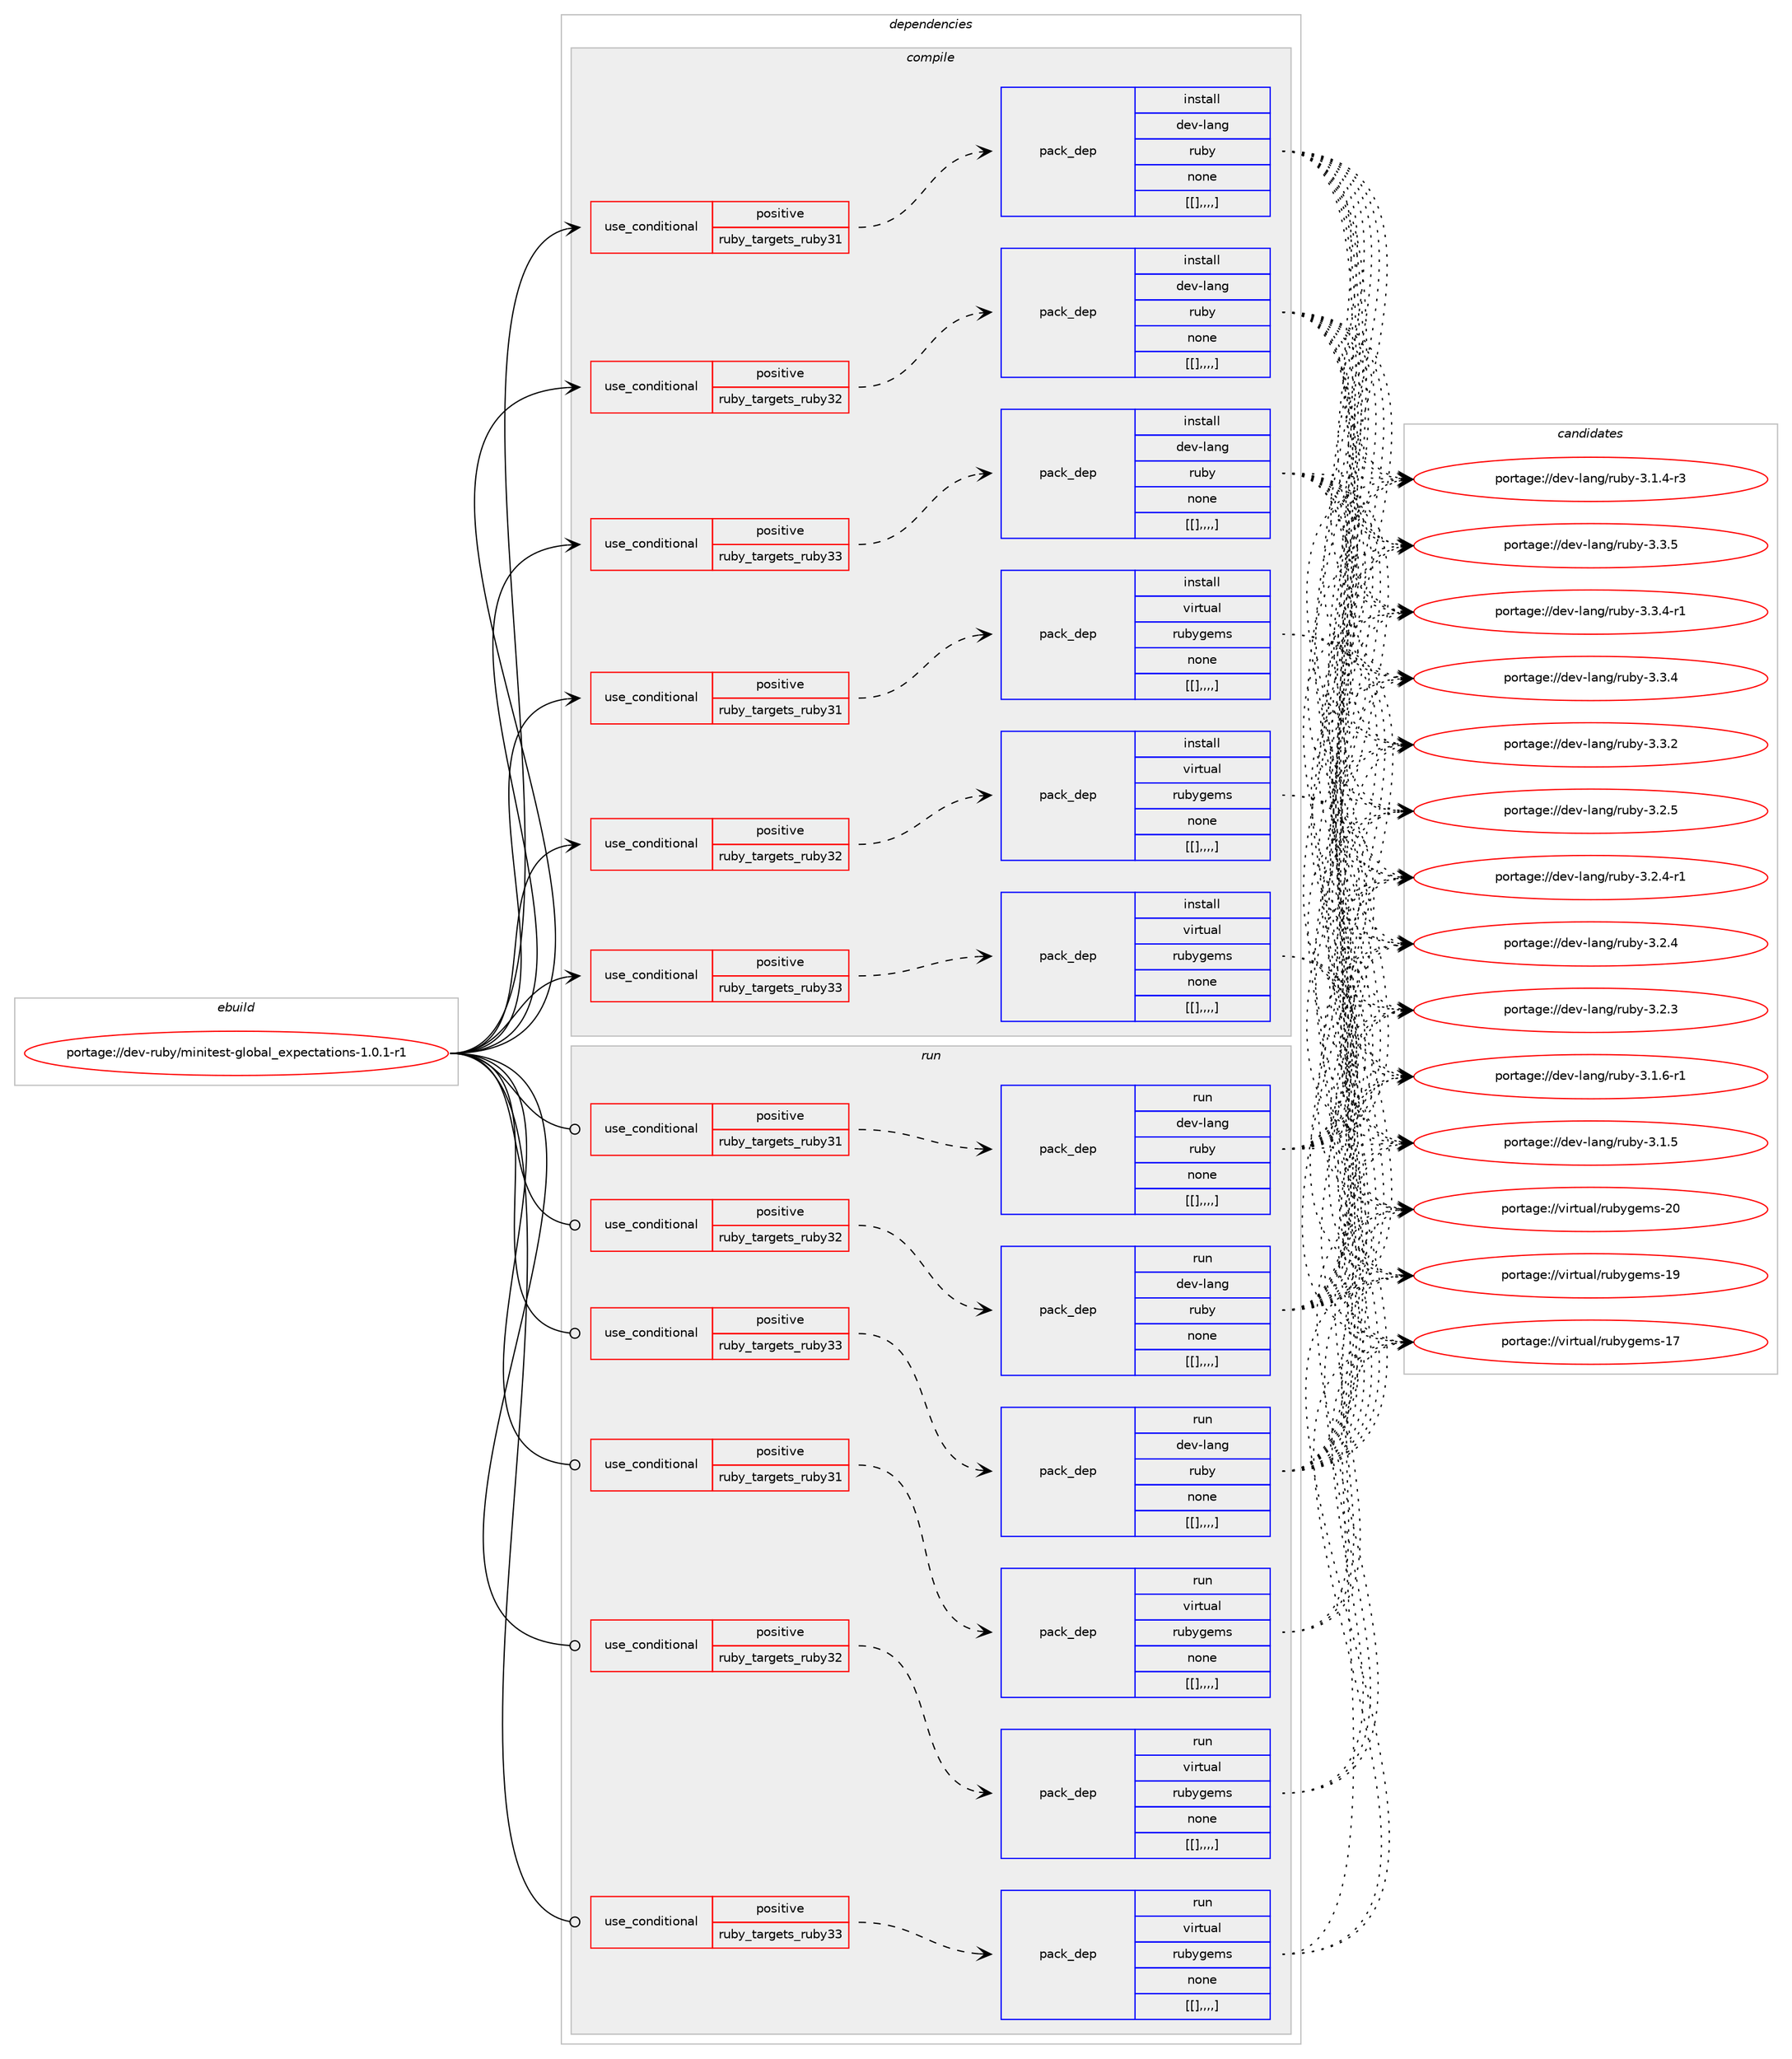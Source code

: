 digraph prolog {

# *************
# Graph options
# *************

newrank=true;
concentrate=true;
compound=true;
graph [rankdir=LR,fontname=Helvetica,fontsize=10,ranksep=1.5];#, ranksep=2.5, nodesep=0.2];
edge  [arrowhead=vee];
node  [fontname=Helvetica,fontsize=10];

# **********
# The ebuild
# **********

subgraph cluster_leftcol {
color=gray;
label=<<i>ebuild</i>>;
id [label="portage://dev-ruby/minitest-global_expectations-1.0.1-r1", color=red, width=4, href="../dev-ruby/minitest-global_expectations-1.0.1-r1.svg"];
}

# ****************
# The dependencies
# ****************

subgraph cluster_midcol {
color=gray;
label=<<i>dependencies</i>>;
subgraph cluster_compile {
fillcolor="#eeeeee";
style=filled;
label=<<i>compile</i>>;
subgraph cond52279 {
dependency193567 [label=<<TABLE BORDER="0" CELLBORDER="1" CELLSPACING="0" CELLPADDING="4"><TR><TD ROWSPAN="3" CELLPADDING="10">use_conditional</TD></TR><TR><TD>positive</TD></TR><TR><TD>ruby_targets_ruby31</TD></TR></TABLE>>, shape=none, color=red];
subgraph pack139957 {
dependency193568 [label=<<TABLE BORDER="0" CELLBORDER="1" CELLSPACING="0" CELLPADDING="4" WIDTH="220"><TR><TD ROWSPAN="6" CELLPADDING="30">pack_dep</TD></TR><TR><TD WIDTH="110">install</TD></TR><TR><TD>dev-lang</TD></TR><TR><TD>ruby</TD></TR><TR><TD>none</TD></TR><TR><TD>[[],,,,]</TD></TR></TABLE>>, shape=none, color=blue];
}
dependency193567:e -> dependency193568:w [weight=20,style="dashed",arrowhead="vee"];
}
id:e -> dependency193567:w [weight=20,style="solid",arrowhead="vee"];
subgraph cond52280 {
dependency193569 [label=<<TABLE BORDER="0" CELLBORDER="1" CELLSPACING="0" CELLPADDING="4"><TR><TD ROWSPAN="3" CELLPADDING="10">use_conditional</TD></TR><TR><TD>positive</TD></TR><TR><TD>ruby_targets_ruby31</TD></TR></TABLE>>, shape=none, color=red];
subgraph pack139958 {
dependency193570 [label=<<TABLE BORDER="0" CELLBORDER="1" CELLSPACING="0" CELLPADDING="4" WIDTH="220"><TR><TD ROWSPAN="6" CELLPADDING="30">pack_dep</TD></TR><TR><TD WIDTH="110">install</TD></TR><TR><TD>virtual</TD></TR><TR><TD>rubygems</TD></TR><TR><TD>none</TD></TR><TR><TD>[[],,,,]</TD></TR></TABLE>>, shape=none, color=blue];
}
dependency193569:e -> dependency193570:w [weight=20,style="dashed",arrowhead="vee"];
}
id:e -> dependency193569:w [weight=20,style="solid",arrowhead="vee"];
subgraph cond52281 {
dependency193571 [label=<<TABLE BORDER="0" CELLBORDER="1" CELLSPACING="0" CELLPADDING="4"><TR><TD ROWSPAN="3" CELLPADDING="10">use_conditional</TD></TR><TR><TD>positive</TD></TR><TR><TD>ruby_targets_ruby32</TD></TR></TABLE>>, shape=none, color=red];
subgraph pack139959 {
dependency193572 [label=<<TABLE BORDER="0" CELLBORDER="1" CELLSPACING="0" CELLPADDING="4" WIDTH="220"><TR><TD ROWSPAN="6" CELLPADDING="30">pack_dep</TD></TR><TR><TD WIDTH="110">install</TD></TR><TR><TD>dev-lang</TD></TR><TR><TD>ruby</TD></TR><TR><TD>none</TD></TR><TR><TD>[[],,,,]</TD></TR></TABLE>>, shape=none, color=blue];
}
dependency193571:e -> dependency193572:w [weight=20,style="dashed",arrowhead="vee"];
}
id:e -> dependency193571:w [weight=20,style="solid",arrowhead="vee"];
subgraph cond52282 {
dependency193573 [label=<<TABLE BORDER="0" CELLBORDER="1" CELLSPACING="0" CELLPADDING="4"><TR><TD ROWSPAN="3" CELLPADDING="10">use_conditional</TD></TR><TR><TD>positive</TD></TR><TR><TD>ruby_targets_ruby32</TD></TR></TABLE>>, shape=none, color=red];
subgraph pack139960 {
dependency193574 [label=<<TABLE BORDER="0" CELLBORDER="1" CELLSPACING="0" CELLPADDING="4" WIDTH="220"><TR><TD ROWSPAN="6" CELLPADDING="30">pack_dep</TD></TR><TR><TD WIDTH="110">install</TD></TR><TR><TD>virtual</TD></TR><TR><TD>rubygems</TD></TR><TR><TD>none</TD></TR><TR><TD>[[],,,,]</TD></TR></TABLE>>, shape=none, color=blue];
}
dependency193573:e -> dependency193574:w [weight=20,style="dashed",arrowhead="vee"];
}
id:e -> dependency193573:w [weight=20,style="solid",arrowhead="vee"];
subgraph cond52283 {
dependency193575 [label=<<TABLE BORDER="0" CELLBORDER="1" CELLSPACING="0" CELLPADDING="4"><TR><TD ROWSPAN="3" CELLPADDING="10">use_conditional</TD></TR><TR><TD>positive</TD></TR><TR><TD>ruby_targets_ruby33</TD></TR></TABLE>>, shape=none, color=red];
subgraph pack139961 {
dependency193576 [label=<<TABLE BORDER="0" CELLBORDER="1" CELLSPACING="0" CELLPADDING="4" WIDTH="220"><TR><TD ROWSPAN="6" CELLPADDING="30">pack_dep</TD></TR><TR><TD WIDTH="110">install</TD></TR><TR><TD>dev-lang</TD></TR><TR><TD>ruby</TD></TR><TR><TD>none</TD></TR><TR><TD>[[],,,,]</TD></TR></TABLE>>, shape=none, color=blue];
}
dependency193575:e -> dependency193576:w [weight=20,style="dashed",arrowhead="vee"];
}
id:e -> dependency193575:w [weight=20,style="solid",arrowhead="vee"];
subgraph cond52284 {
dependency193577 [label=<<TABLE BORDER="0" CELLBORDER="1" CELLSPACING="0" CELLPADDING="4"><TR><TD ROWSPAN="3" CELLPADDING="10">use_conditional</TD></TR><TR><TD>positive</TD></TR><TR><TD>ruby_targets_ruby33</TD></TR></TABLE>>, shape=none, color=red];
subgraph pack139962 {
dependency193578 [label=<<TABLE BORDER="0" CELLBORDER="1" CELLSPACING="0" CELLPADDING="4" WIDTH="220"><TR><TD ROWSPAN="6" CELLPADDING="30">pack_dep</TD></TR><TR><TD WIDTH="110">install</TD></TR><TR><TD>virtual</TD></TR><TR><TD>rubygems</TD></TR><TR><TD>none</TD></TR><TR><TD>[[],,,,]</TD></TR></TABLE>>, shape=none, color=blue];
}
dependency193577:e -> dependency193578:w [weight=20,style="dashed",arrowhead="vee"];
}
id:e -> dependency193577:w [weight=20,style="solid",arrowhead="vee"];
}
subgraph cluster_compileandrun {
fillcolor="#eeeeee";
style=filled;
label=<<i>compile and run</i>>;
}
subgraph cluster_run {
fillcolor="#eeeeee";
style=filled;
label=<<i>run</i>>;
subgraph cond52285 {
dependency193579 [label=<<TABLE BORDER="0" CELLBORDER="1" CELLSPACING="0" CELLPADDING="4"><TR><TD ROWSPAN="3" CELLPADDING="10">use_conditional</TD></TR><TR><TD>positive</TD></TR><TR><TD>ruby_targets_ruby31</TD></TR></TABLE>>, shape=none, color=red];
subgraph pack139963 {
dependency193580 [label=<<TABLE BORDER="0" CELLBORDER="1" CELLSPACING="0" CELLPADDING="4" WIDTH="220"><TR><TD ROWSPAN="6" CELLPADDING="30">pack_dep</TD></TR><TR><TD WIDTH="110">run</TD></TR><TR><TD>dev-lang</TD></TR><TR><TD>ruby</TD></TR><TR><TD>none</TD></TR><TR><TD>[[],,,,]</TD></TR></TABLE>>, shape=none, color=blue];
}
dependency193579:e -> dependency193580:w [weight=20,style="dashed",arrowhead="vee"];
}
id:e -> dependency193579:w [weight=20,style="solid",arrowhead="odot"];
subgraph cond52286 {
dependency193581 [label=<<TABLE BORDER="0" CELLBORDER="1" CELLSPACING="0" CELLPADDING="4"><TR><TD ROWSPAN="3" CELLPADDING="10">use_conditional</TD></TR><TR><TD>positive</TD></TR><TR><TD>ruby_targets_ruby31</TD></TR></TABLE>>, shape=none, color=red];
subgraph pack139964 {
dependency193582 [label=<<TABLE BORDER="0" CELLBORDER="1" CELLSPACING="0" CELLPADDING="4" WIDTH="220"><TR><TD ROWSPAN="6" CELLPADDING="30">pack_dep</TD></TR><TR><TD WIDTH="110">run</TD></TR><TR><TD>virtual</TD></TR><TR><TD>rubygems</TD></TR><TR><TD>none</TD></TR><TR><TD>[[],,,,]</TD></TR></TABLE>>, shape=none, color=blue];
}
dependency193581:e -> dependency193582:w [weight=20,style="dashed",arrowhead="vee"];
}
id:e -> dependency193581:w [weight=20,style="solid",arrowhead="odot"];
subgraph cond52287 {
dependency193583 [label=<<TABLE BORDER="0" CELLBORDER="1" CELLSPACING="0" CELLPADDING="4"><TR><TD ROWSPAN="3" CELLPADDING="10">use_conditional</TD></TR><TR><TD>positive</TD></TR><TR><TD>ruby_targets_ruby32</TD></TR></TABLE>>, shape=none, color=red];
subgraph pack139965 {
dependency193584 [label=<<TABLE BORDER="0" CELLBORDER="1" CELLSPACING="0" CELLPADDING="4" WIDTH="220"><TR><TD ROWSPAN="6" CELLPADDING="30">pack_dep</TD></TR><TR><TD WIDTH="110">run</TD></TR><TR><TD>dev-lang</TD></TR><TR><TD>ruby</TD></TR><TR><TD>none</TD></TR><TR><TD>[[],,,,]</TD></TR></TABLE>>, shape=none, color=blue];
}
dependency193583:e -> dependency193584:w [weight=20,style="dashed",arrowhead="vee"];
}
id:e -> dependency193583:w [weight=20,style="solid",arrowhead="odot"];
subgraph cond52288 {
dependency193585 [label=<<TABLE BORDER="0" CELLBORDER="1" CELLSPACING="0" CELLPADDING="4"><TR><TD ROWSPAN="3" CELLPADDING="10">use_conditional</TD></TR><TR><TD>positive</TD></TR><TR><TD>ruby_targets_ruby32</TD></TR></TABLE>>, shape=none, color=red];
subgraph pack139966 {
dependency193586 [label=<<TABLE BORDER="0" CELLBORDER="1" CELLSPACING="0" CELLPADDING="4" WIDTH="220"><TR><TD ROWSPAN="6" CELLPADDING="30">pack_dep</TD></TR><TR><TD WIDTH="110">run</TD></TR><TR><TD>virtual</TD></TR><TR><TD>rubygems</TD></TR><TR><TD>none</TD></TR><TR><TD>[[],,,,]</TD></TR></TABLE>>, shape=none, color=blue];
}
dependency193585:e -> dependency193586:w [weight=20,style="dashed",arrowhead="vee"];
}
id:e -> dependency193585:w [weight=20,style="solid",arrowhead="odot"];
subgraph cond52289 {
dependency193587 [label=<<TABLE BORDER="0" CELLBORDER="1" CELLSPACING="0" CELLPADDING="4"><TR><TD ROWSPAN="3" CELLPADDING="10">use_conditional</TD></TR><TR><TD>positive</TD></TR><TR><TD>ruby_targets_ruby33</TD></TR></TABLE>>, shape=none, color=red];
subgraph pack139967 {
dependency193588 [label=<<TABLE BORDER="0" CELLBORDER="1" CELLSPACING="0" CELLPADDING="4" WIDTH="220"><TR><TD ROWSPAN="6" CELLPADDING="30">pack_dep</TD></TR><TR><TD WIDTH="110">run</TD></TR><TR><TD>dev-lang</TD></TR><TR><TD>ruby</TD></TR><TR><TD>none</TD></TR><TR><TD>[[],,,,]</TD></TR></TABLE>>, shape=none, color=blue];
}
dependency193587:e -> dependency193588:w [weight=20,style="dashed",arrowhead="vee"];
}
id:e -> dependency193587:w [weight=20,style="solid",arrowhead="odot"];
subgraph cond52290 {
dependency193589 [label=<<TABLE BORDER="0" CELLBORDER="1" CELLSPACING="0" CELLPADDING="4"><TR><TD ROWSPAN="3" CELLPADDING="10">use_conditional</TD></TR><TR><TD>positive</TD></TR><TR><TD>ruby_targets_ruby33</TD></TR></TABLE>>, shape=none, color=red];
subgraph pack139968 {
dependency193590 [label=<<TABLE BORDER="0" CELLBORDER="1" CELLSPACING="0" CELLPADDING="4" WIDTH="220"><TR><TD ROWSPAN="6" CELLPADDING="30">pack_dep</TD></TR><TR><TD WIDTH="110">run</TD></TR><TR><TD>virtual</TD></TR><TR><TD>rubygems</TD></TR><TR><TD>none</TD></TR><TR><TD>[[],,,,]</TD></TR></TABLE>>, shape=none, color=blue];
}
dependency193589:e -> dependency193590:w [weight=20,style="dashed",arrowhead="vee"];
}
id:e -> dependency193589:w [weight=20,style="solid",arrowhead="odot"];
}
}

# **************
# The candidates
# **************

subgraph cluster_choices {
rank=same;
color=gray;
label=<<i>candidates</i>>;

subgraph choice139957 {
color=black;
nodesep=1;
choice10010111845108971101034711411798121455146514653 [label="portage://dev-lang/ruby-3.3.5", color=red, width=4,href="../dev-lang/ruby-3.3.5.svg"];
choice100101118451089711010347114117981214551465146524511449 [label="portage://dev-lang/ruby-3.3.4-r1", color=red, width=4,href="../dev-lang/ruby-3.3.4-r1.svg"];
choice10010111845108971101034711411798121455146514652 [label="portage://dev-lang/ruby-3.3.4", color=red, width=4,href="../dev-lang/ruby-3.3.4.svg"];
choice10010111845108971101034711411798121455146514650 [label="portage://dev-lang/ruby-3.3.2", color=red, width=4,href="../dev-lang/ruby-3.3.2.svg"];
choice10010111845108971101034711411798121455146504653 [label="portage://dev-lang/ruby-3.2.5", color=red, width=4,href="../dev-lang/ruby-3.2.5.svg"];
choice100101118451089711010347114117981214551465046524511449 [label="portage://dev-lang/ruby-3.2.4-r1", color=red, width=4,href="../dev-lang/ruby-3.2.4-r1.svg"];
choice10010111845108971101034711411798121455146504652 [label="portage://dev-lang/ruby-3.2.4", color=red, width=4,href="../dev-lang/ruby-3.2.4.svg"];
choice10010111845108971101034711411798121455146504651 [label="portage://dev-lang/ruby-3.2.3", color=red, width=4,href="../dev-lang/ruby-3.2.3.svg"];
choice100101118451089711010347114117981214551464946544511449 [label="portage://dev-lang/ruby-3.1.6-r1", color=red, width=4,href="../dev-lang/ruby-3.1.6-r1.svg"];
choice10010111845108971101034711411798121455146494653 [label="portage://dev-lang/ruby-3.1.5", color=red, width=4,href="../dev-lang/ruby-3.1.5.svg"];
choice100101118451089711010347114117981214551464946524511451 [label="portage://dev-lang/ruby-3.1.4-r3", color=red, width=4,href="../dev-lang/ruby-3.1.4-r3.svg"];
dependency193568:e -> choice10010111845108971101034711411798121455146514653:w [style=dotted,weight="100"];
dependency193568:e -> choice100101118451089711010347114117981214551465146524511449:w [style=dotted,weight="100"];
dependency193568:e -> choice10010111845108971101034711411798121455146514652:w [style=dotted,weight="100"];
dependency193568:e -> choice10010111845108971101034711411798121455146514650:w [style=dotted,weight="100"];
dependency193568:e -> choice10010111845108971101034711411798121455146504653:w [style=dotted,weight="100"];
dependency193568:e -> choice100101118451089711010347114117981214551465046524511449:w [style=dotted,weight="100"];
dependency193568:e -> choice10010111845108971101034711411798121455146504652:w [style=dotted,weight="100"];
dependency193568:e -> choice10010111845108971101034711411798121455146504651:w [style=dotted,weight="100"];
dependency193568:e -> choice100101118451089711010347114117981214551464946544511449:w [style=dotted,weight="100"];
dependency193568:e -> choice10010111845108971101034711411798121455146494653:w [style=dotted,weight="100"];
dependency193568:e -> choice100101118451089711010347114117981214551464946524511451:w [style=dotted,weight="100"];
}
subgraph choice139958 {
color=black;
nodesep=1;
choice118105114116117971084711411798121103101109115455048 [label="portage://virtual/rubygems-20", color=red, width=4,href="../virtual/rubygems-20.svg"];
choice118105114116117971084711411798121103101109115454957 [label="portage://virtual/rubygems-19", color=red, width=4,href="../virtual/rubygems-19.svg"];
choice118105114116117971084711411798121103101109115454955 [label="portage://virtual/rubygems-17", color=red, width=4,href="../virtual/rubygems-17.svg"];
dependency193570:e -> choice118105114116117971084711411798121103101109115455048:w [style=dotted,weight="100"];
dependency193570:e -> choice118105114116117971084711411798121103101109115454957:w [style=dotted,weight="100"];
dependency193570:e -> choice118105114116117971084711411798121103101109115454955:w [style=dotted,weight="100"];
}
subgraph choice139959 {
color=black;
nodesep=1;
choice10010111845108971101034711411798121455146514653 [label="portage://dev-lang/ruby-3.3.5", color=red, width=4,href="../dev-lang/ruby-3.3.5.svg"];
choice100101118451089711010347114117981214551465146524511449 [label="portage://dev-lang/ruby-3.3.4-r1", color=red, width=4,href="../dev-lang/ruby-3.3.4-r1.svg"];
choice10010111845108971101034711411798121455146514652 [label="portage://dev-lang/ruby-3.3.4", color=red, width=4,href="../dev-lang/ruby-3.3.4.svg"];
choice10010111845108971101034711411798121455146514650 [label="portage://dev-lang/ruby-3.3.2", color=red, width=4,href="../dev-lang/ruby-3.3.2.svg"];
choice10010111845108971101034711411798121455146504653 [label="portage://dev-lang/ruby-3.2.5", color=red, width=4,href="../dev-lang/ruby-3.2.5.svg"];
choice100101118451089711010347114117981214551465046524511449 [label="portage://dev-lang/ruby-3.2.4-r1", color=red, width=4,href="../dev-lang/ruby-3.2.4-r1.svg"];
choice10010111845108971101034711411798121455146504652 [label="portage://dev-lang/ruby-3.2.4", color=red, width=4,href="../dev-lang/ruby-3.2.4.svg"];
choice10010111845108971101034711411798121455146504651 [label="portage://dev-lang/ruby-3.2.3", color=red, width=4,href="../dev-lang/ruby-3.2.3.svg"];
choice100101118451089711010347114117981214551464946544511449 [label="portage://dev-lang/ruby-3.1.6-r1", color=red, width=4,href="../dev-lang/ruby-3.1.6-r1.svg"];
choice10010111845108971101034711411798121455146494653 [label="portage://dev-lang/ruby-3.1.5", color=red, width=4,href="../dev-lang/ruby-3.1.5.svg"];
choice100101118451089711010347114117981214551464946524511451 [label="portage://dev-lang/ruby-3.1.4-r3", color=red, width=4,href="../dev-lang/ruby-3.1.4-r3.svg"];
dependency193572:e -> choice10010111845108971101034711411798121455146514653:w [style=dotted,weight="100"];
dependency193572:e -> choice100101118451089711010347114117981214551465146524511449:w [style=dotted,weight="100"];
dependency193572:e -> choice10010111845108971101034711411798121455146514652:w [style=dotted,weight="100"];
dependency193572:e -> choice10010111845108971101034711411798121455146514650:w [style=dotted,weight="100"];
dependency193572:e -> choice10010111845108971101034711411798121455146504653:w [style=dotted,weight="100"];
dependency193572:e -> choice100101118451089711010347114117981214551465046524511449:w [style=dotted,weight="100"];
dependency193572:e -> choice10010111845108971101034711411798121455146504652:w [style=dotted,weight="100"];
dependency193572:e -> choice10010111845108971101034711411798121455146504651:w [style=dotted,weight="100"];
dependency193572:e -> choice100101118451089711010347114117981214551464946544511449:w [style=dotted,weight="100"];
dependency193572:e -> choice10010111845108971101034711411798121455146494653:w [style=dotted,weight="100"];
dependency193572:e -> choice100101118451089711010347114117981214551464946524511451:w [style=dotted,weight="100"];
}
subgraph choice139960 {
color=black;
nodesep=1;
choice118105114116117971084711411798121103101109115455048 [label="portage://virtual/rubygems-20", color=red, width=4,href="../virtual/rubygems-20.svg"];
choice118105114116117971084711411798121103101109115454957 [label="portage://virtual/rubygems-19", color=red, width=4,href="../virtual/rubygems-19.svg"];
choice118105114116117971084711411798121103101109115454955 [label="portage://virtual/rubygems-17", color=red, width=4,href="../virtual/rubygems-17.svg"];
dependency193574:e -> choice118105114116117971084711411798121103101109115455048:w [style=dotted,weight="100"];
dependency193574:e -> choice118105114116117971084711411798121103101109115454957:w [style=dotted,weight="100"];
dependency193574:e -> choice118105114116117971084711411798121103101109115454955:w [style=dotted,weight="100"];
}
subgraph choice139961 {
color=black;
nodesep=1;
choice10010111845108971101034711411798121455146514653 [label="portage://dev-lang/ruby-3.3.5", color=red, width=4,href="../dev-lang/ruby-3.3.5.svg"];
choice100101118451089711010347114117981214551465146524511449 [label="portage://dev-lang/ruby-3.3.4-r1", color=red, width=4,href="../dev-lang/ruby-3.3.4-r1.svg"];
choice10010111845108971101034711411798121455146514652 [label="portage://dev-lang/ruby-3.3.4", color=red, width=4,href="../dev-lang/ruby-3.3.4.svg"];
choice10010111845108971101034711411798121455146514650 [label="portage://dev-lang/ruby-3.3.2", color=red, width=4,href="../dev-lang/ruby-3.3.2.svg"];
choice10010111845108971101034711411798121455146504653 [label="portage://dev-lang/ruby-3.2.5", color=red, width=4,href="../dev-lang/ruby-3.2.5.svg"];
choice100101118451089711010347114117981214551465046524511449 [label="portage://dev-lang/ruby-3.2.4-r1", color=red, width=4,href="../dev-lang/ruby-3.2.4-r1.svg"];
choice10010111845108971101034711411798121455146504652 [label="portage://dev-lang/ruby-3.2.4", color=red, width=4,href="../dev-lang/ruby-3.2.4.svg"];
choice10010111845108971101034711411798121455146504651 [label="portage://dev-lang/ruby-3.2.3", color=red, width=4,href="../dev-lang/ruby-3.2.3.svg"];
choice100101118451089711010347114117981214551464946544511449 [label="portage://dev-lang/ruby-3.1.6-r1", color=red, width=4,href="../dev-lang/ruby-3.1.6-r1.svg"];
choice10010111845108971101034711411798121455146494653 [label="portage://dev-lang/ruby-3.1.5", color=red, width=4,href="../dev-lang/ruby-3.1.5.svg"];
choice100101118451089711010347114117981214551464946524511451 [label="portage://dev-lang/ruby-3.1.4-r3", color=red, width=4,href="../dev-lang/ruby-3.1.4-r3.svg"];
dependency193576:e -> choice10010111845108971101034711411798121455146514653:w [style=dotted,weight="100"];
dependency193576:e -> choice100101118451089711010347114117981214551465146524511449:w [style=dotted,weight="100"];
dependency193576:e -> choice10010111845108971101034711411798121455146514652:w [style=dotted,weight="100"];
dependency193576:e -> choice10010111845108971101034711411798121455146514650:w [style=dotted,weight="100"];
dependency193576:e -> choice10010111845108971101034711411798121455146504653:w [style=dotted,weight="100"];
dependency193576:e -> choice100101118451089711010347114117981214551465046524511449:w [style=dotted,weight="100"];
dependency193576:e -> choice10010111845108971101034711411798121455146504652:w [style=dotted,weight="100"];
dependency193576:e -> choice10010111845108971101034711411798121455146504651:w [style=dotted,weight="100"];
dependency193576:e -> choice100101118451089711010347114117981214551464946544511449:w [style=dotted,weight="100"];
dependency193576:e -> choice10010111845108971101034711411798121455146494653:w [style=dotted,weight="100"];
dependency193576:e -> choice100101118451089711010347114117981214551464946524511451:w [style=dotted,weight="100"];
}
subgraph choice139962 {
color=black;
nodesep=1;
choice118105114116117971084711411798121103101109115455048 [label="portage://virtual/rubygems-20", color=red, width=4,href="../virtual/rubygems-20.svg"];
choice118105114116117971084711411798121103101109115454957 [label="portage://virtual/rubygems-19", color=red, width=4,href="../virtual/rubygems-19.svg"];
choice118105114116117971084711411798121103101109115454955 [label="portage://virtual/rubygems-17", color=red, width=4,href="../virtual/rubygems-17.svg"];
dependency193578:e -> choice118105114116117971084711411798121103101109115455048:w [style=dotted,weight="100"];
dependency193578:e -> choice118105114116117971084711411798121103101109115454957:w [style=dotted,weight="100"];
dependency193578:e -> choice118105114116117971084711411798121103101109115454955:w [style=dotted,weight="100"];
}
subgraph choice139963 {
color=black;
nodesep=1;
choice10010111845108971101034711411798121455146514653 [label="portage://dev-lang/ruby-3.3.5", color=red, width=4,href="../dev-lang/ruby-3.3.5.svg"];
choice100101118451089711010347114117981214551465146524511449 [label="portage://dev-lang/ruby-3.3.4-r1", color=red, width=4,href="../dev-lang/ruby-3.3.4-r1.svg"];
choice10010111845108971101034711411798121455146514652 [label="portage://dev-lang/ruby-3.3.4", color=red, width=4,href="../dev-lang/ruby-3.3.4.svg"];
choice10010111845108971101034711411798121455146514650 [label="portage://dev-lang/ruby-3.3.2", color=red, width=4,href="../dev-lang/ruby-3.3.2.svg"];
choice10010111845108971101034711411798121455146504653 [label="portage://dev-lang/ruby-3.2.5", color=red, width=4,href="../dev-lang/ruby-3.2.5.svg"];
choice100101118451089711010347114117981214551465046524511449 [label="portage://dev-lang/ruby-3.2.4-r1", color=red, width=4,href="../dev-lang/ruby-3.2.4-r1.svg"];
choice10010111845108971101034711411798121455146504652 [label="portage://dev-lang/ruby-3.2.4", color=red, width=4,href="../dev-lang/ruby-3.2.4.svg"];
choice10010111845108971101034711411798121455146504651 [label="portage://dev-lang/ruby-3.2.3", color=red, width=4,href="../dev-lang/ruby-3.2.3.svg"];
choice100101118451089711010347114117981214551464946544511449 [label="portage://dev-lang/ruby-3.1.6-r1", color=red, width=4,href="../dev-lang/ruby-3.1.6-r1.svg"];
choice10010111845108971101034711411798121455146494653 [label="portage://dev-lang/ruby-3.1.5", color=red, width=4,href="../dev-lang/ruby-3.1.5.svg"];
choice100101118451089711010347114117981214551464946524511451 [label="portage://dev-lang/ruby-3.1.4-r3", color=red, width=4,href="../dev-lang/ruby-3.1.4-r3.svg"];
dependency193580:e -> choice10010111845108971101034711411798121455146514653:w [style=dotted,weight="100"];
dependency193580:e -> choice100101118451089711010347114117981214551465146524511449:w [style=dotted,weight="100"];
dependency193580:e -> choice10010111845108971101034711411798121455146514652:w [style=dotted,weight="100"];
dependency193580:e -> choice10010111845108971101034711411798121455146514650:w [style=dotted,weight="100"];
dependency193580:e -> choice10010111845108971101034711411798121455146504653:w [style=dotted,weight="100"];
dependency193580:e -> choice100101118451089711010347114117981214551465046524511449:w [style=dotted,weight="100"];
dependency193580:e -> choice10010111845108971101034711411798121455146504652:w [style=dotted,weight="100"];
dependency193580:e -> choice10010111845108971101034711411798121455146504651:w [style=dotted,weight="100"];
dependency193580:e -> choice100101118451089711010347114117981214551464946544511449:w [style=dotted,weight="100"];
dependency193580:e -> choice10010111845108971101034711411798121455146494653:w [style=dotted,weight="100"];
dependency193580:e -> choice100101118451089711010347114117981214551464946524511451:w [style=dotted,weight="100"];
}
subgraph choice139964 {
color=black;
nodesep=1;
choice118105114116117971084711411798121103101109115455048 [label="portage://virtual/rubygems-20", color=red, width=4,href="../virtual/rubygems-20.svg"];
choice118105114116117971084711411798121103101109115454957 [label="portage://virtual/rubygems-19", color=red, width=4,href="../virtual/rubygems-19.svg"];
choice118105114116117971084711411798121103101109115454955 [label="portage://virtual/rubygems-17", color=red, width=4,href="../virtual/rubygems-17.svg"];
dependency193582:e -> choice118105114116117971084711411798121103101109115455048:w [style=dotted,weight="100"];
dependency193582:e -> choice118105114116117971084711411798121103101109115454957:w [style=dotted,weight="100"];
dependency193582:e -> choice118105114116117971084711411798121103101109115454955:w [style=dotted,weight="100"];
}
subgraph choice139965 {
color=black;
nodesep=1;
choice10010111845108971101034711411798121455146514653 [label="portage://dev-lang/ruby-3.3.5", color=red, width=4,href="../dev-lang/ruby-3.3.5.svg"];
choice100101118451089711010347114117981214551465146524511449 [label="portage://dev-lang/ruby-3.3.4-r1", color=red, width=4,href="../dev-lang/ruby-3.3.4-r1.svg"];
choice10010111845108971101034711411798121455146514652 [label="portage://dev-lang/ruby-3.3.4", color=red, width=4,href="../dev-lang/ruby-3.3.4.svg"];
choice10010111845108971101034711411798121455146514650 [label="portage://dev-lang/ruby-3.3.2", color=red, width=4,href="../dev-lang/ruby-3.3.2.svg"];
choice10010111845108971101034711411798121455146504653 [label="portage://dev-lang/ruby-3.2.5", color=red, width=4,href="../dev-lang/ruby-3.2.5.svg"];
choice100101118451089711010347114117981214551465046524511449 [label="portage://dev-lang/ruby-3.2.4-r1", color=red, width=4,href="../dev-lang/ruby-3.2.4-r1.svg"];
choice10010111845108971101034711411798121455146504652 [label="portage://dev-lang/ruby-3.2.4", color=red, width=4,href="../dev-lang/ruby-3.2.4.svg"];
choice10010111845108971101034711411798121455146504651 [label="portage://dev-lang/ruby-3.2.3", color=red, width=4,href="../dev-lang/ruby-3.2.3.svg"];
choice100101118451089711010347114117981214551464946544511449 [label="portage://dev-lang/ruby-3.1.6-r1", color=red, width=4,href="../dev-lang/ruby-3.1.6-r1.svg"];
choice10010111845108971101034711411798121455146494653 [label="portage://dev-lang/ruby-3.1.5", color=red, width=4,href="../dev-lang/ruby-3.1.5.svg"];
choice100101118451089711010347114117981214551464946524511451 [label="portage://dev-lang/ruby-3.1.4-r3", color=red, width=4,href="../dev-lang/ruby-3.1.4-r3.svg"];
dependency193584:e -> choice10010111845108971101034711411798121455146514653:w [style=dotted,weight="100"];
dependency193584:e -> choice100101118451089711010347114117981214551465146524511449:w [style=dotted,weight="100"];
dependency193584:e -> choice10010111845108971101034711411798121455146514652:w [style=dotted,weight="100"];
dependency193584:e -> choice10010111845108971101034711411798121455146514650:w [style=dotted,weight="100"];
dependency193584:e -> choice10010111845108971101034711411798121455146504653:w [style=dotted,weight="100"];
dependency193584:e -> choice100101118451089711010347114117981214551465046524511449:w [style=dotted,weight="100"];
dependency193584:e -> choice10010111845108971101034711411798121455146504652:w [style=dotted,weight="100"];
dependency193584:e -> choice10010111845108971101034711411798121455146504651:w [style=dotted,weight="100"];
dependency193584:e -> choice100101118451089711010347114117981214551464946544511449:w [style=dotted,weight="100"];
dependency193584:e -> choice10010111845108971101034711411798121455146494653:w [style=dotted,weight="100"];
dependency193584:e -> choice100101118451089711010347114117981214551464946524511451:w [style=dotted,weight="100"];
}
subgraph choice139966 {
color=black;
nodesep=1;
choice118105114116117971084711411798121103101109115455048 [label="portage://virtual/rubygems-20", color=red, width=4,href="../virtual/rubygems-20.svg"];
choice118105114116117971084711411798121103101109115454957 [label="portage://virtual/rubygems-19", color=red, width=4,href="../virtual/rubygems-19.svg"];
choice118105114116117971084711411798121103101109115454955 [label="portage://virtual/rubygems-17", color=red, width=4,href="../virtual/rubygems-17.svg"];
dependency193586:e -> choice118105114116117971084711411798121103101109115455048:w [style=dotted,weight="100"];
dependency193586:e -> choice118105114116117971084711411798121103101109115454957:w [style=dotted,weight="100"];
dependency193586:e -> choice118105114116117971084711411798121103101109115454955:w [style=dotted,weight="100"];
}
subgraph choice139967 {
color=black;
nodesep=1;
choice10010111845108971101034711411798121455146514653 [label="portage://dev-lang/ruby-3.3.5", color=red, width=4,href="../dev-lang/ruby-3.3.5.svg"];
choice100101118451089711010347114117981214551465146524511449 [label="portage://dev-lang/ruby-3.3.4-r1", color=red, width=4,href="../dev-lang/ruby-3.3.4-r1.svg"];
choice10010111845108971101034711411798121455146514652 [label="portage://dev-lang/ruby-3.3.4", color=red, width=4,href="../dev-lang/ruby-3.3.4.svg"];
choice10010111845108971101034711411798121455146514650 [label="portage://dev-lang/ruby-3.3.2", color=red, width=4,href="../dev-lang/ruby-3.3.2.svg"];
choice10010111845108971101034711411798121455146504653 [label="portage://dev-lang/ruby-3.2.5", color=red, width=4,href="../dev-lang/ruby-3.2.5.svg"];
choice100101118451089711010347114117981214551465046524511449 [label="portage://dev-lang/ruby-3.2.4-r1", color=red, width=4,href="../dev-lang/ruby-3.2.4-r1.svg"];
choice10010111845108971101034711411798121455146504652 [label="portage://dev-lang/ruby-3.2.4", color=red, width=4,href="../dev-lang/ruby-3.2.4.svg"];
choice10010111845108971101034711411798121455146504651 [label="portage://dev-lang/ruby-3.2.3", color=red, width=4,href="../dev-lang/ruby-3.2.3.svg"];
choice100101118451089711010347114117981214551464946544511449 [label="portage://dev-lang/ruby-3.1.6-r1", color=red, width=4,href="../dev-lang/ruby-3.1.6-r1.svg"];
choice10010111845108971101034711411798121455146494653 [label="portage://dev-lang/ruby-3.1.5", color=red, width=4,href="../dev-lang/ruby-3.1.5.svg"];
choice100101118451089711010347114117981214551464946524511451 [label="portage://dev-lang/ruby-3.1.4-r3", color=red, width=4,href="../dev-lang/ruby-3.1.4-r3.svg"];
dependency193588:e -> choice10010111845108971101034711411798121455146514653:w [style=dotted,weight="100"];
dependency193588:e -> choice100101118451089711010347114117981214551465146524511449:w [style=dotted,weight="100"];
dependency193588:e -> choice10010111845108971101034711411798121455146514652:w [style=dotted,weight="100"];
dependency193588:e -> choice10010111845108971101034711411798121455146514650:w [style=dotted,weight="100"];
dependency193588:e -> choice10010111845108971101034711411798121455146504653:w [style=dotted,weight="100"];
dependency193588:e -> choice100101118451089711010347114117981214551465046524511449:w [style=dotted,weight="100"];
dependency193588:e -> choice10010111845108971101034711411798121455146504652:w [style=dotted,weight="100"];
dependency193588:e -> choice10010111845108971101034711411798121455146504651:w [style=dotted,weight="100"];
dependency193588:e -> choice100101118451089711010347114117981214551464946544511449:w [style=dotted,weight="100"];
dependency193588:e -> choice10010111845108971101034711411798121455146494653:w [style=dotted,weight="100"];
dependency193588:e -> choice100101118451089711010347114117981214551464946524511451:w [style=dotted,weight="100"];
}
subgraph choice139968 {
color=black;
nodesep=1;
choice118105114116117971084711411798121103101109115455048 [label="portage://virtual/rubygems-20", color=red, width=4,href="../virtual/rubygems-20.svg"];
choice118105114116117971084711411798121103101109115454957 [label="portage://virtual/rubygems-19", color=red, width=4,href="../virtual/rubygems-19.svg"];
choice118105114116117971084711411798121103101109115454955 [label="portage://virtual/rubygems-17", color=red, width=4,href="../virtual/rubygems-17.svg"];
dependency193590:e -> choice118105114116117971084711411798121103101109115455048:w [style=dotted,weight="100"];
dependency193590:e -> choice118105114116117971084711411798121103101109115454957:w [style=dotted,weight="100"];
dependency193590:e -> choice118105114116117971084711411798121103101109115454955:w [style=dotted,weight="100"];
}
}

}
